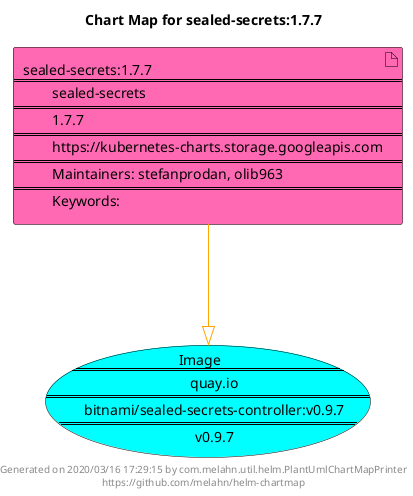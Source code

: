 @startuml
skinparam linetype ortho
skinparam backgroundColor white
skinparam usecaseBorderColor black
skinparam usecaseArrowColor LightSlateGray
skinparam artifactBorderColor black
skinparam artifactArrowColor LightSlateGray

title Chart Map for sealed-secrets:1.7.7

'There is one referenced Helm Chart
artifact "sealed-secrets:1.7.7\n====\n\tsealed-secrets\n====\n\t1.7.7\n====\n\thttps://kubernetes-charts.storage.googleapis.com\n====\n\tMaintainers: stefanprodan, olib963\n====\n\tKeywords: " as sealed_secrets_1_7_7 #HotPink

'There is one referenced Docker Image
usecase "Image\n====\n\tquay.io\n====\n\tbitnami/sealed-secrets-controller:v0.9.7\n====\n\tv0.9.7" as quay_io_bitnami_sealed_secrets_controller_v0_9_7 #Aqua

'Chart Dependencies
sealed_secrets_1_7_7--[#orange]-|>quay_io_bitnami_sealed_secrets_controller_v0_9_7

center footer Generated on 2020/03/16 17:29:15 by com.melahn.util.helm.PlantUmlChartMapPrinter\nhttps://github.com/melahn/helm-chartmap
@enduml
